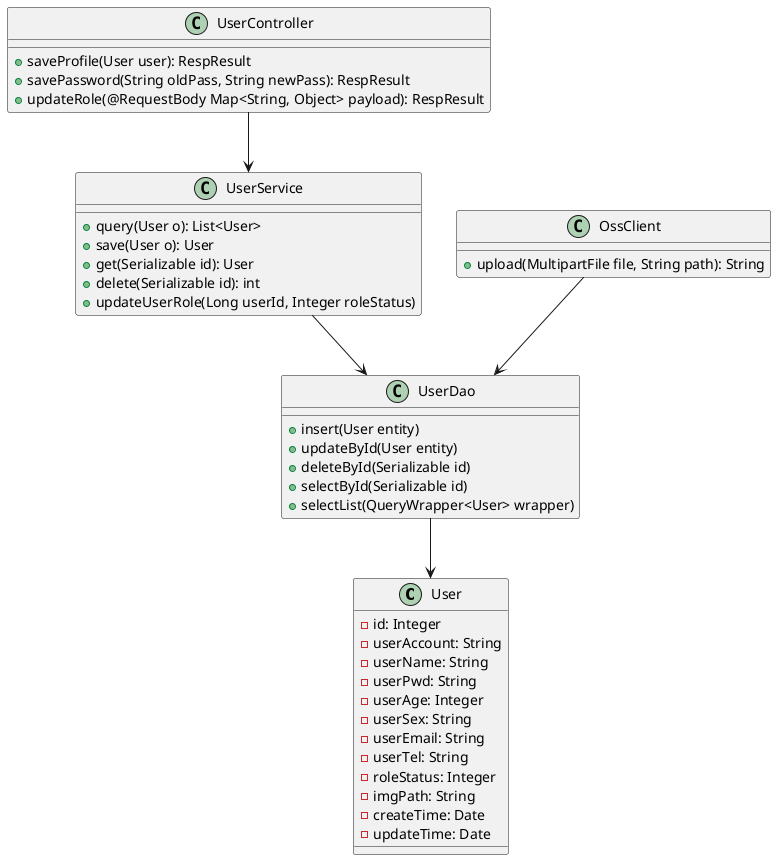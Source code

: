@startuml
'<url id="cv758as7fffc8g0ovkg0" type="url" status="parsed" title="Use case Diagram syntax and features" wc="12151">https://plantuml.com/use-case-diagram</url>

' 定义类
class User {
  - id: Integer
  - userAccount: String
  - userName: String
  - userPwd: String
  - userAge: Integer
  - userSex: String
  - userEmail: String
  - userTel: String
  - roleStatus: Integer
  - imgPath: String
  - createTime: Date
  - updateTime: Date
}

class UserService {
  + query(User o): List<User>
  + save(User o): User
  + get(Serializable id): User
  + delete(Serializable id): int
  + updateUserRole(Long userId, Integer roleStatus)
}

class UserDao {
  + insert(User entity)
  + updateById(User entity)
  + deleteById(Serializable id)
  + selectById(Serializable id)
  + selectList(QueryWrapper<User> wrapper)
}

class UserController {
  + saveProfile(User user): RespResult
  + savePassword(String oldPass, String newPass): RespResult
  + updateRole(@RequestBody Map<String, Object> payload): RespResult
}

class OssClient {
  + upload(MultipartFile file, String path): String
}

' 定义类之间的关系
UserService --> UserDao
UserController --> UserService
UserDao --> User
OssClient --> UserDao

@enduml
